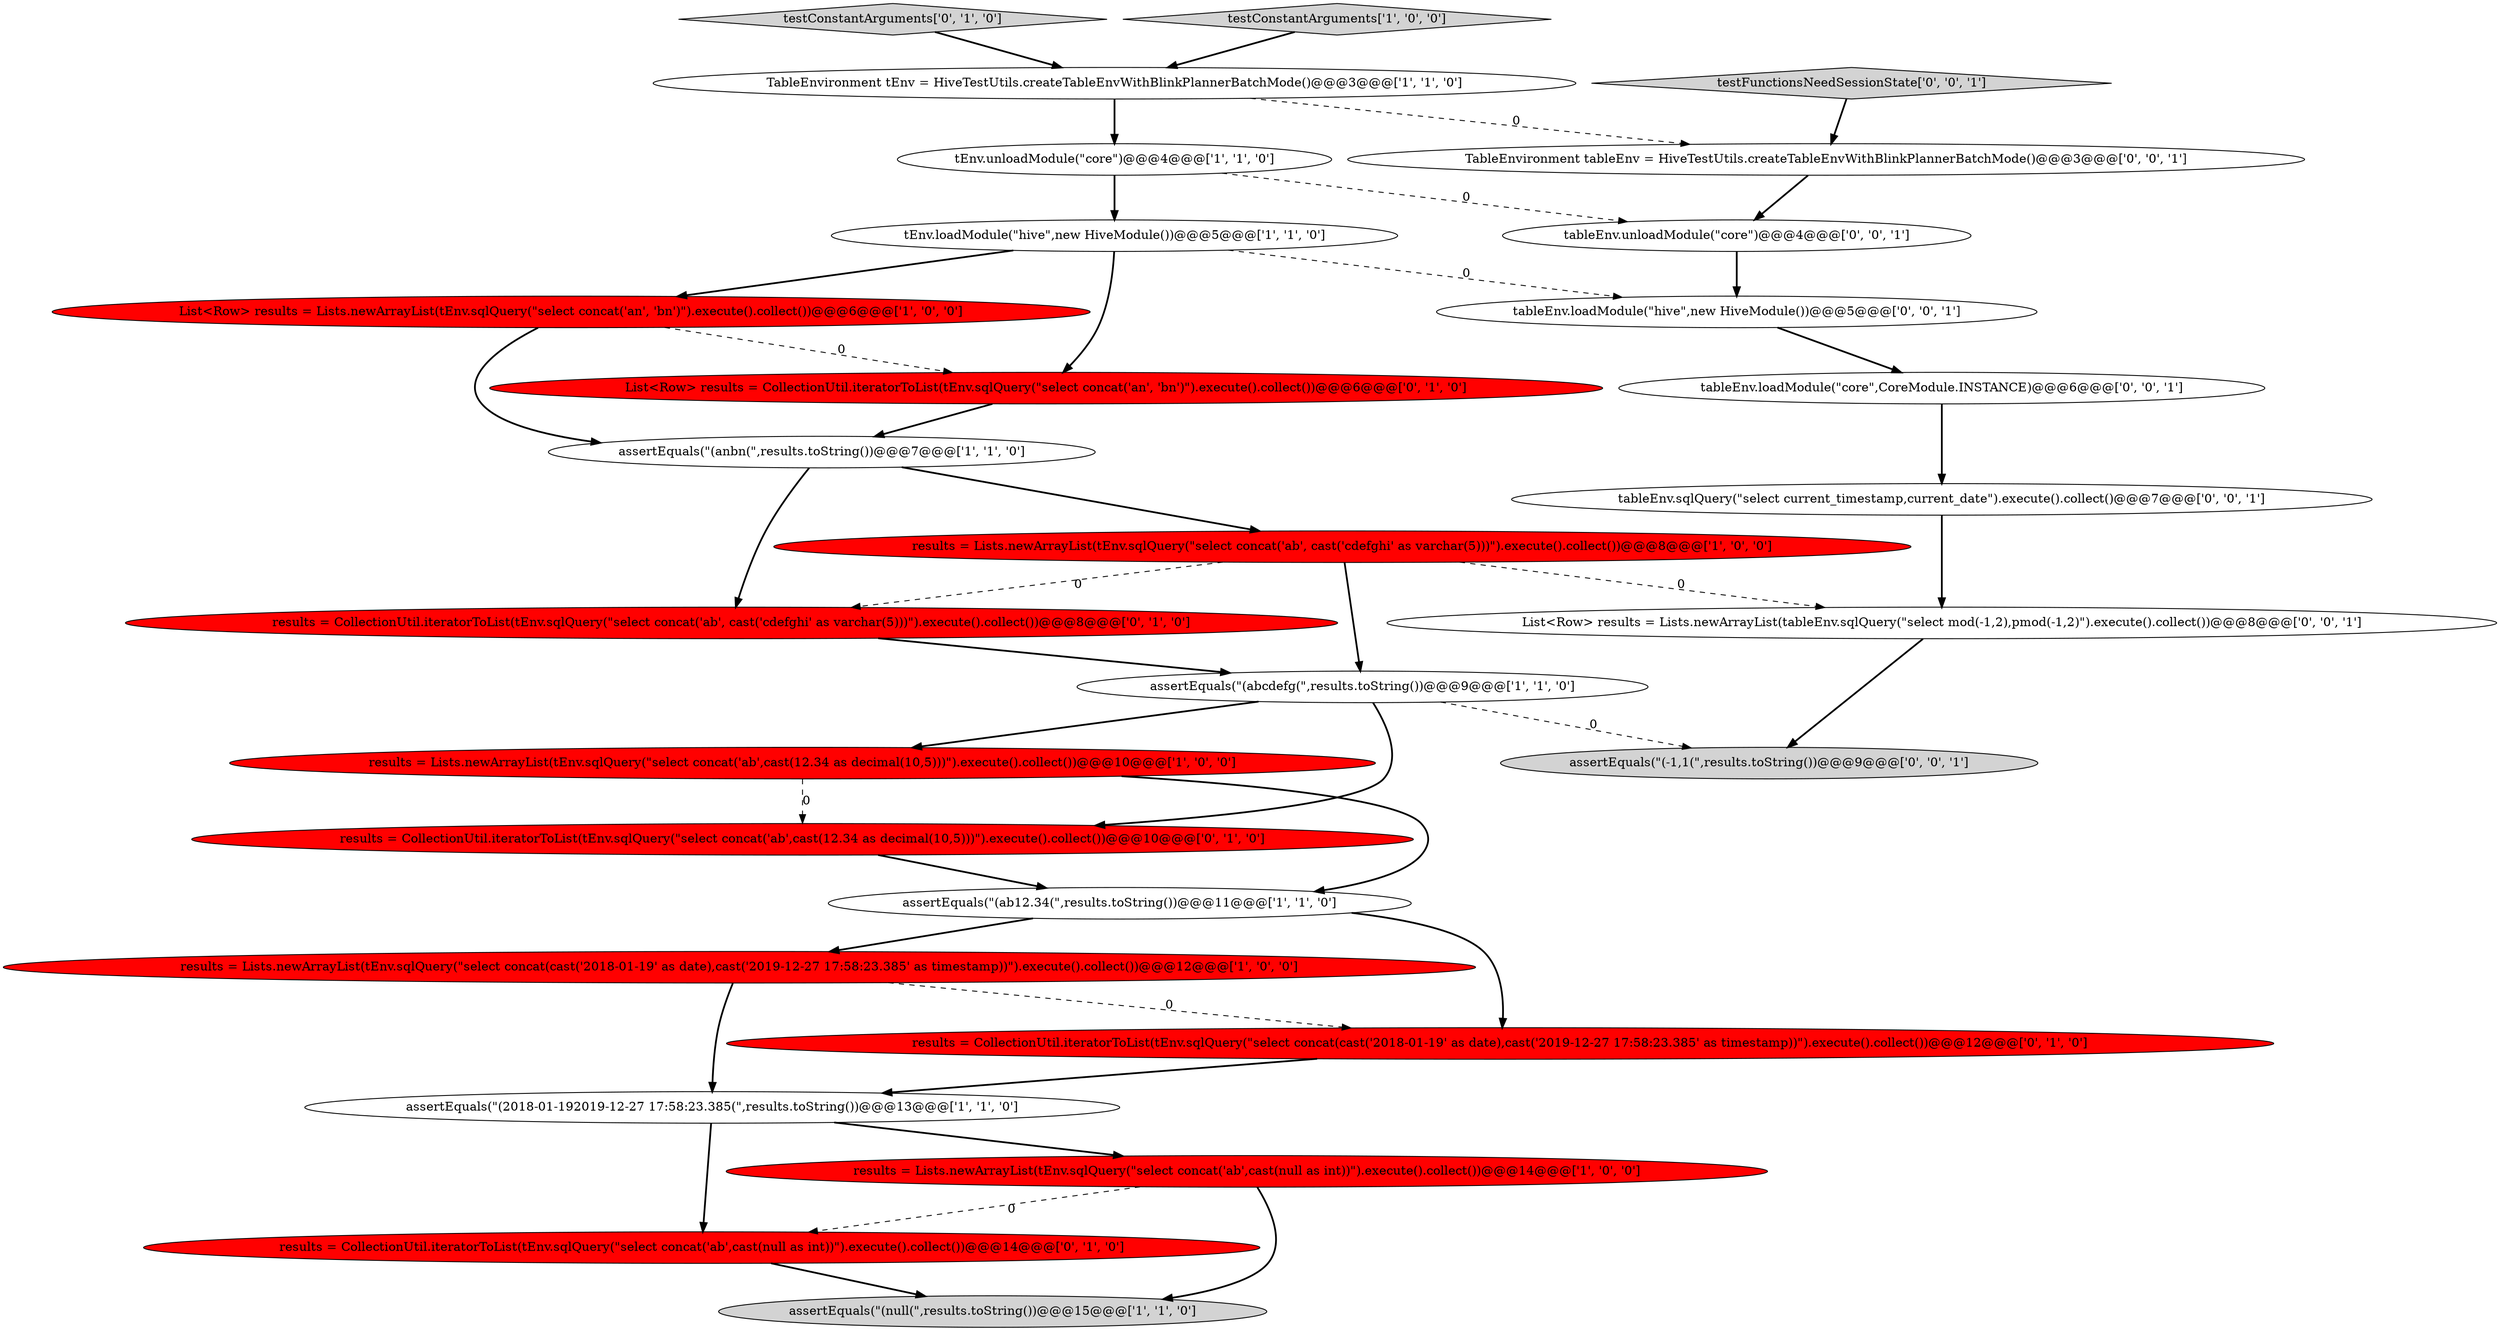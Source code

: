 digraph {
9 [style = filled, label = "assertEquals(\"(null(\",results.toString())@@@15@@@['1', '1', '0']", fillcolor = lightgray, shape = ellipse image = "AAA0AAABBB1BBB"];
16 [style = filled, label = "results = CollectionUtil.iteratorToList(tEnv.sqlQuery(\"select concat('ab',cast(12.34 as decimal(10,5)))\").execute().collect())@@@10@@@['0', '1', '0']", fillcolor = red, shape = ellipse image = "AAA1AAABBB2BBB"];
8 [style = filled, label = "assertEquals(\"(anbn(\",results.toString())@@@7@@@['1', '1', '0']", fillcolor = white, shape = ellipse image = "AAA0AAABBB1BBB"];
5 [style = filled, label = "List<Row> results = Lists.newArrayList(tEnv.sqlQuery(\"select concat('an', 'bn')\").execute().collect())@@@6@@@['1', '0', '0']", fillcolor = red, shape = ellipse image = "AAA1AAABBB1BBB"];
17 [style = filled, label = "results = CollectionUtil.iteratorToList(tEnv.sqlQuery(\"select concat('ab',cast(null as int))\").execute().collect())@@@14@@@['0', '1', '0']", fillcolor = red, shape = ellipse image = "AAA1AAABBB2BBB"];
27 [style = filled, label = "tableEnv.sqlQuery(\"select current_timestamp,current_date\").execute().collect()@@@7@@@['0', '0', '1']", fillcolor = white, shape = ellipse image = "AAA0AAABBB3BBB"];
22 [style = filled, label = "testFunctionsNeedSessionState['0', '0', '1']", fillcolor = lightgray, shape = diamond image = "AAA0AAABBB3BBB"];
12 [style = filled, label = "assertEquals(\"(ab12.34(\",results.toString())@@@11@@@['1', '1', '0']", fillcolor = white, shape = ellipse image = "AAA0AAABBB1BBB"];
11 [style = filled, label = "assertEquals(\"(2018-01-192019-12-27 17:58:23.385(\",results.toString())@@@13@@@['1', '1', '0']", fillcolor = white, shape = ellipse image = "AAA0AAABBB1BBB"];
19 [style = filled, label = "List<Row> results = CollectionUtil.iteratorToList(tEnv.sqlQuery(\"select concat('an', 'bn')\").execute().collect())@@@6@@@['0', '1', '0']", fillcolor = red, shape = ellipse image = "AAA1AAABBB2BBB"];
14 [style = filled, label = "results = CollectionUtil.iteratorToList(tEnv.sqlQuery(\"select concat('ab', cast('cdefghi' as varchar(5)))\").execute().collect())@@@8@@@['0', '1', '0']", fillcolor = red, shape = ellipse image = "AAA1AAABBB2BBB"];
26 [style = filled, label = "tableEnv.unloadModule(\"core\")@@@4@@@['0', '0', '1']", fillcolor = white, shape = ellipse image = "AAA0AAABBB3BBB"];
0 [style = filled, label = "results = Lists.newArrayList(tEnv.sqlQuery(\"select concat('ab',cast(12.34 as decimal(10,5)))\").execute().collect())@@@10@@@['1', '0', '0']", fillcolor = red, shape = ellipse image = "AAA1AAABBB1BBB"];
4 [style = filled, label = "tEnv.unloadModule(\"core\")@@@4@@@['1', '1', '0']", fillcolor = white, shape = ellipse image = "AAA0AAABBB1BBB"];
13 [style = filled, label = "results = Lists.newArrayList(tEnv.sqlQuery(\"select concat(cast('2018-01-19' as date),cast('2019-12-27 17:58:23.385' as timestamp))\").execute().collect())@@@12@@@['1', '0', '0']", fillcolor = red, shape = ellipse image = "AAA1AAABBB1BBB"];
15 [style = filled, label = "testConstantArguments['0', '1', '0']", fillcolor = lightgray, shape = diamond image = "AAA0AAABBB2BBB"];
21 [style = filled, label = "tableEnv.loadModule(\"hive\",new HiveModule())@@@5@@@['0', '0', '1']", fillcolor = white, shape = ellipse image = "AAA0AAABBB3BBB"];
18 [style = filled, label = "results = CollectionUtil.iteratorToList(tEnv.sqlQuery(\"select concat(cast('2018-01-19' as date),cast('2019-12-27 17:58:23.385' as timestamp))\").execute().collect())@@@12@@@['0', '1', '0']", fillcolor = red, shape = ellipse image = "AAA1AAABBB2BBB"];
2 [style = filled, label = "results = Lists.newArrayList(tEnv.sqlQuery(\"select concat('ab', cast('cdefghi' as varchar(5)))\").execute().collect())@@@8@@@['1', '0', '0']", fillcolor = red, shape = ellipse image = "AAA1AAABBB1BBB"];
6 [style = filled, label = "tEnv.loadModule(\"hive\",new HiveModule())@@@5@@@['1', '1', '0']", fillcolor = white, shape = ellipse image = "AAA0AAABBB1BBB"];
24 [style = filled, label = "List<Row> results = Lists.newArrayList(tableEnv.sqlQuery(\"select mod(-1,2),pmod(-1,2)\").execute().collect())@@@8@@@['0', '0', '1']", fillcolor = white, shape = ellipse image = "AAA0AAABBB3BBB"];
7 [style = filled, label = "TableEnvironment tEnv = HiveTestUtils.createTableEnvWithBlinkPlannerBatchMode()@@@3@@@['1', '1', '0']", fillcolor = white, shape = ellipse image = "AAA0AAABBB1BBB"];
25 [style = filled, label = "assertEquals(\"(-1,1(\",results.toString())@@@9@@@['0', '0', '1']", fillcolor = lightgray, shape = ellipse image = "AAA0AAABBB3BBB"];
3 [style = filled, label = "assertEquals(\"(abcdefg(\",results.toString())@@@9@@@['1', '1', '0']", fillcolor = white, shape = ellipse image = "AAA0AAABBB1BBB"];
23 [style = filled, label = "tableEnv.loadModule(\"core\",CoreModule.INSTANCE)@@@6@@@['0', '0', '1']", fillcolor = white, shape = ellipse image = "AAA0AAABBB3BBB"];
10 [style = filled, label = "testConstantArguments['1', '0', '0']", fillcolor = lightgray, shape = diamond image = "AAA0AAABBB1BBB"];
20 [style = filled, label = "TableEnvironment tableEnv = HiveTestUtils.createTableEnvWithBlinkPlannerBatchMode()@@@3@@@['0', '0', '1']", fillcolor = white, shape = ellipse image = "AAA0AAABBB3BBB"];
1 [style = filled, label = "results = Lists.newArrayList(tEnv.sqlQuery(\"select concat('ab',cast(null as int))\").execute().collect())@@@14@@@['1', '0', '0']", fillcolor = red, shape = ellipse image = "AAA1AAABBB1BBB"];
14->3 [style = bold, label=""];
6->21 [style = dashed, label="0"];
5->8 [style = bold, label=""];
15->7 [style = bold, label=""];
23->27 [style = bold, label=""];
4->6 [style = bold, label=""];
11->1 [style = bold, label=""];
20->26 [style = bold, label=""];
0->12 [style = bold, label=""];
2->3 [style = bold, label=""];
18->11 [style = bold, label=""];
17->9 [style = bold, label=""];
0->16 [style = dashed, label="0"];
8->14 [style = bold, label=""];
7->20 [style = dashed, label="0"];
6->19 [style = bold, label=""];
7->4 [style = bold, label=""];
4->26 [style = dashed, label="0"];
3->16 [style = bold, label=""];
13->11 [style = bold, label=""];
10->7 [style = bold, label=""];
19->8 [style = bold, label=""];
1->9 [style = bold, label=""];
3->0 [style = bold, label=""];
26->21 [style = bold, label=""];
12->13 [style = bold, label=""];
6->5 [style = bold, label=""];
1->17 [style = dashed, label="0"];
2->14 [style = dashed, label="0"];
8->2 [style = bold, label=""];
22->20 [style = bold, label=""];
24->25 [style = bold, label=""];
12->18 [style = bold, label=""];
11->17 [style = bold, label=""];
27->24 [style = bold, label=""];
13->18 [style = dashed, label="0"];
2->24 [style = dashed, label="0"];
5->19 [style = dashed, label="0"];
16->12 [style = bold, label=""];
21->23 [style = bold, label=""];
3->25 [style = dashed, label="0"];
}
